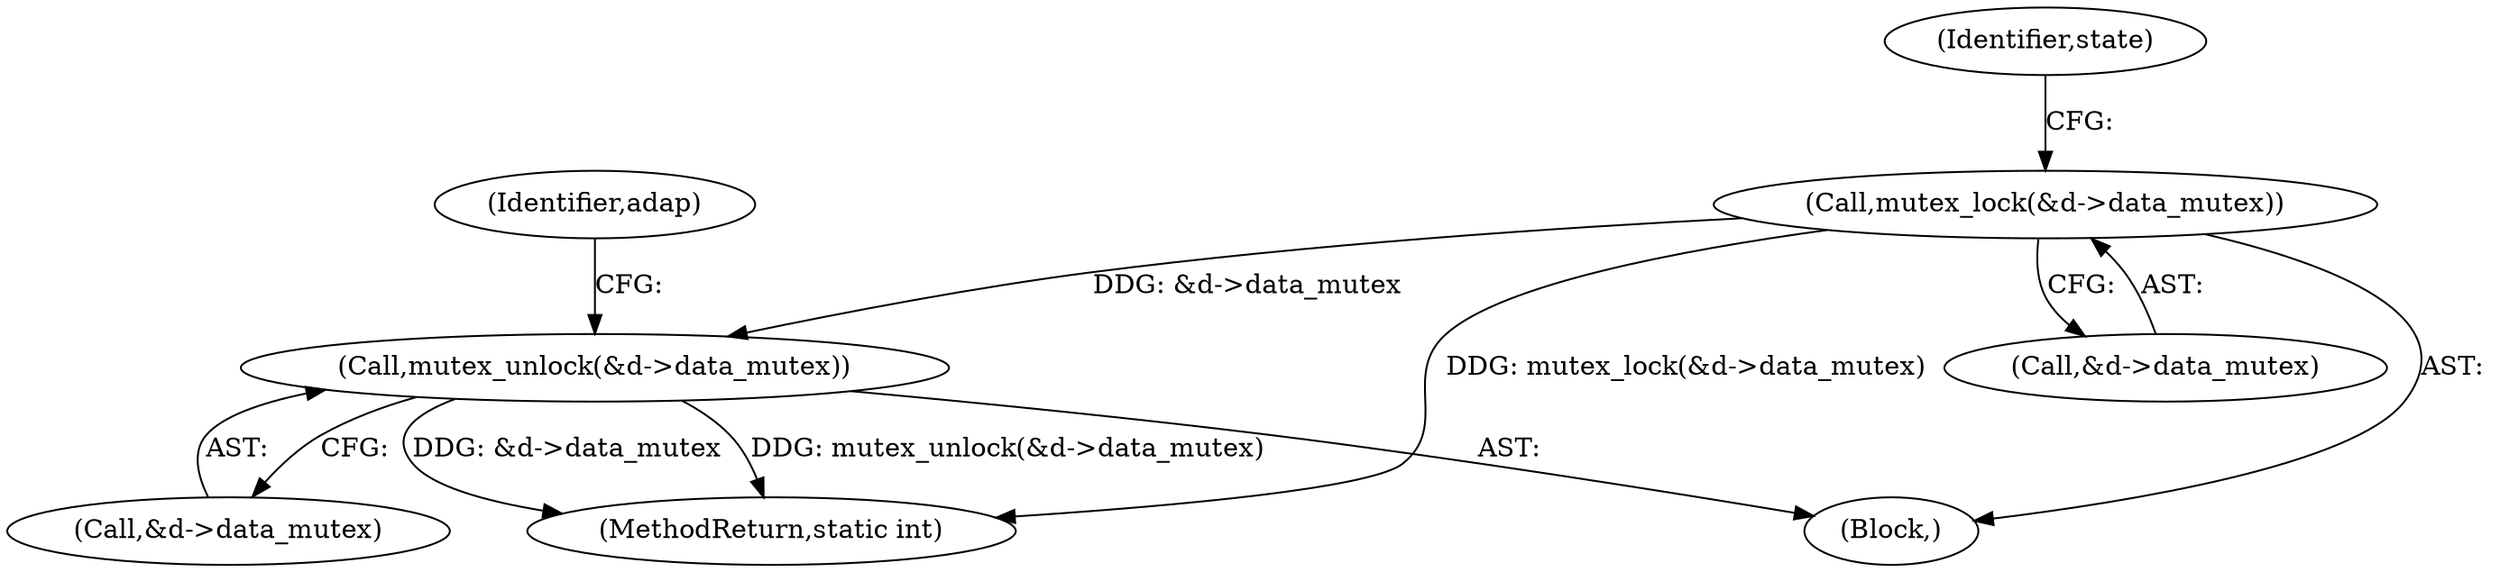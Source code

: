 digraph "0_linux_606142af57dad981b78707234cfbd15f9f7b7125@API" {
"1000115" [label="(Call,mutex_lock(&d->data_mutex))"];
"1000143" [label="(Call,mutex_unlock(&d->data_mutex))"];
"1000203" [label="(MethodReturn,static int)"];
"1000152" [label="(Identifier,adap)"];
"1000102" [label="(Block,)"];
"1000116" [label="(Call,&d->data_mutex)"];
"1000143" [label="(Call,mutex_unlock(&d->data_mutex))"];
"1000144" [label="(Call,&d->data_mutex)"];
"1000115" [label="(Call,mutex_lock(&d->data_mutex))"];
"1000123" [label="(Identifier,state)"];
"1000115" -> "1000102"  [label="AST: "];
"1000115" -> "1000116"  [label="CFG: "];
"1000116" -> "1000115"  [label="AST: "];
"1000123" -> "1000115"  [label="CFG: "];
"1000115" -> "1000203"  [label="DDG: mutex_lock(&d->data_mutex)"];
"1000115" -> "1000143"  [label="DDG: &d->data_mutex"];
"1000143" -> "1000102"  [label="AST: "];
"1000143" -> "1000144"  [label="CFG: "];
"1000144" -> "1000143"  [label="AST: "];
"1000152" -> "1000143"  [label="CFG: "];
"1000143" -> "1000203"  [label="DDG: mutex_unlock(&d->data_mutex)"];
"1000143" -> "1000203"  [label="DDG: &d->data_mutex"];
}
